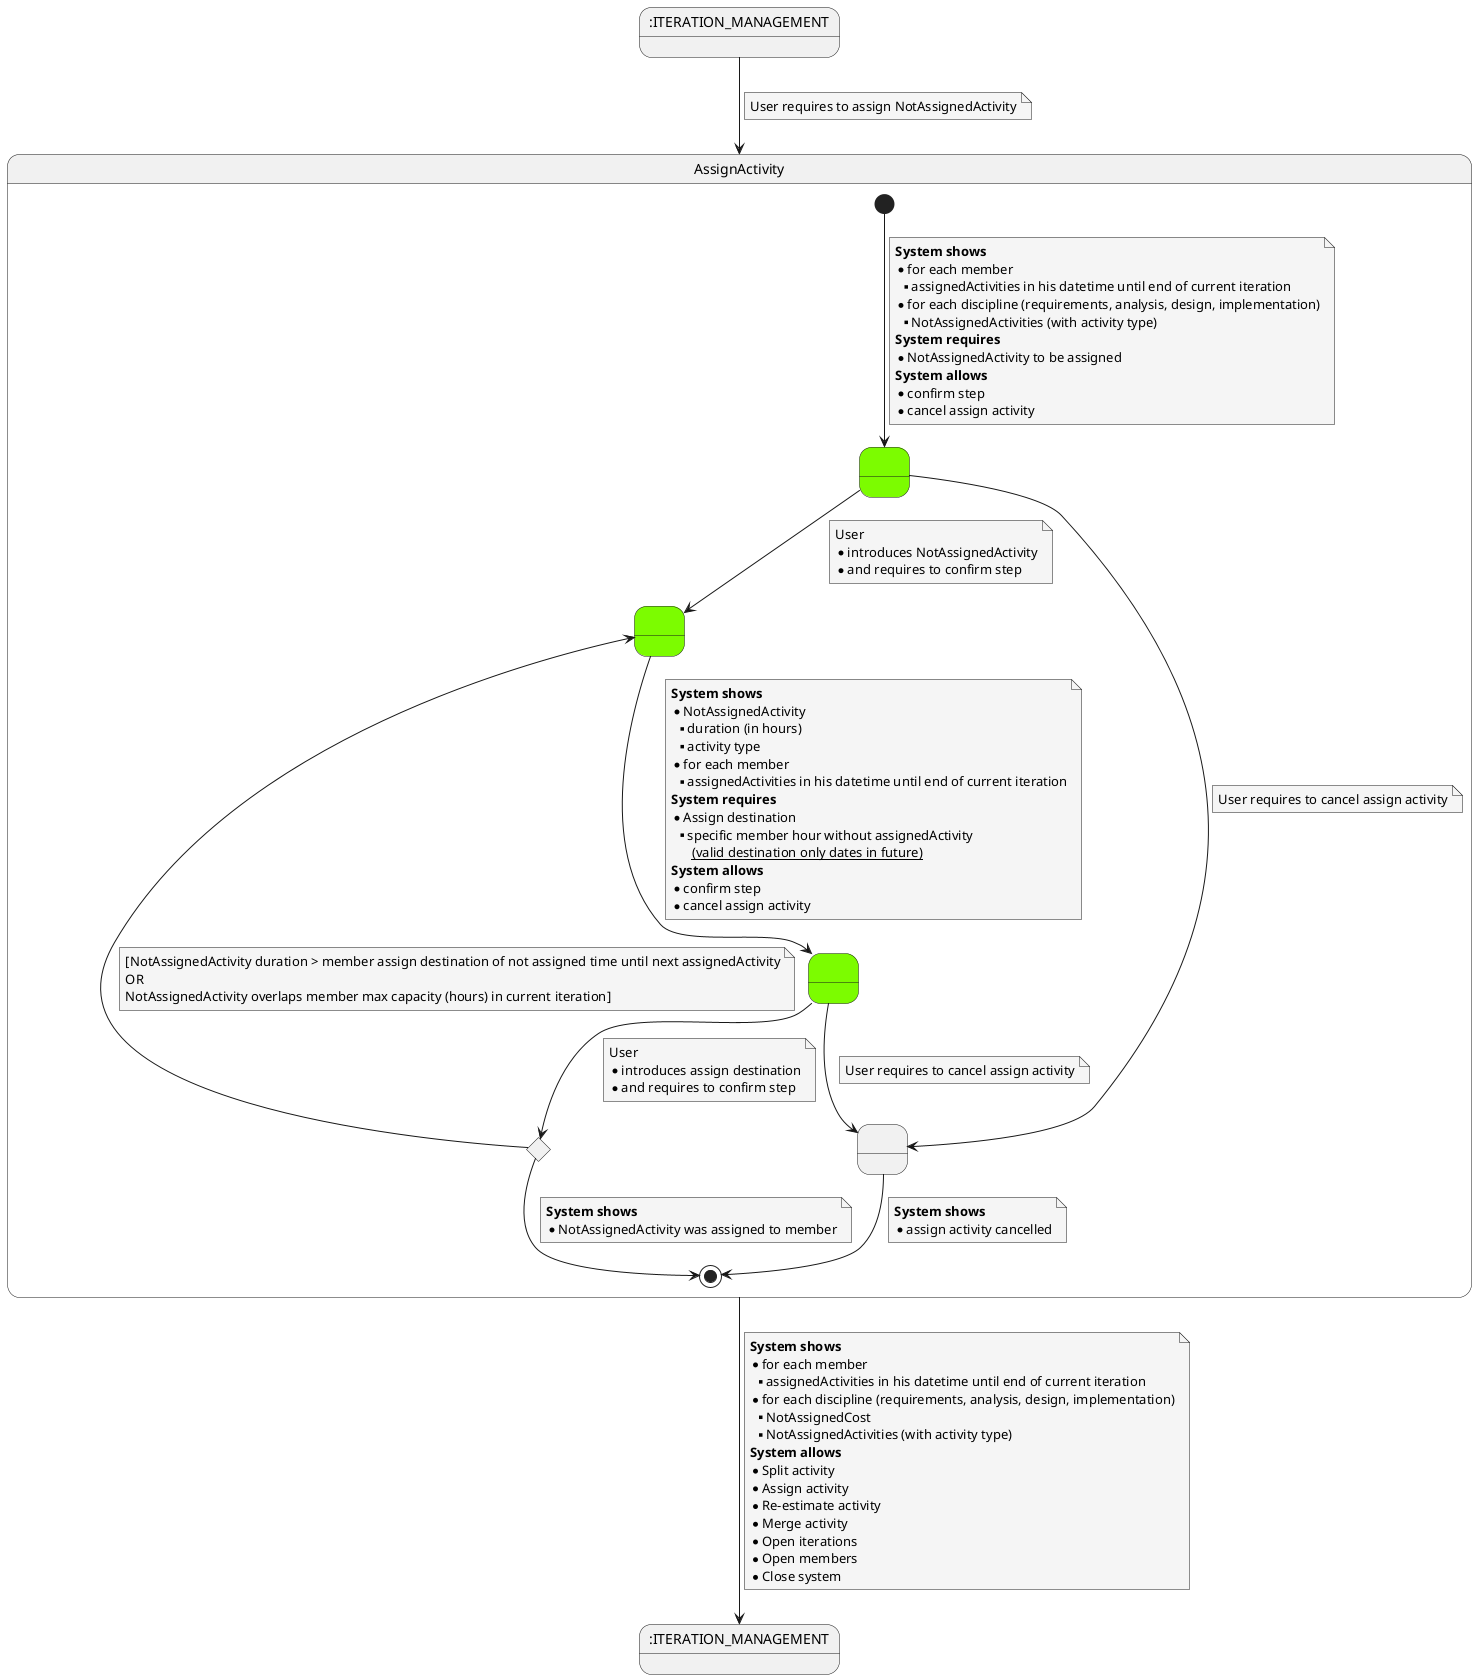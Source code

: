 @startuml
    skinparam {
        NoteBackgroundColor #whiteSmoke
    }

    state ITERATION_MANAGEMENT_START as ":ITERATION_MANAGEMENT"
    state ITERATION_MANAGEMENT_END as ":ITERATION_MANAGEMENT"


    ITERATION_MANAGEMENT_START --> AssignActivity

    note on link
        User requires to assign NotAssignedActivity
    end note

    state AssignActivity {
        state 5 as " " #LawnGreen
        state 13 as " " #LawnGreen
        state 14 as " " #LawnGreen
        state 20 as " "
        state 15 <<choice>>


    [*] --> 13
    note on link
    <b>System shows</b>
    * for each member
    **assignedActivities in his datetime until end of current iteration
    * for each discipline (requirements, analysis, design, implementation)
    ** NotAssignedActivities (with activity type)
    <b>System requires</b>
    * NotAssignedActivity to be assigned
    <b>System allows</b>
    * confirm step
    * cancel assign activity
    end note

    13 --> 5
    note on link
        User
        * introduces NotAssignedActivity
        * and requires to confirm step
    end note

    13 --> 20
    note on link
        User requires to cancel assign activity
    end note

    5 --> 14
    note on link
    <b>System shows</b>
    * NotAssignedActivity
    ** duration (in hours)
    ** activity type
    * for each member
    **assignedActivities in his datetime until end of current iteration
    <b>System requires</b>
    * Assign destination
    ** specific member hour without assignedActivity
          __(valid destination only dates in future)__
    <b>System allows</b>
    * confirm step
    * cancel assign activity
    end note

    14 -down-> 15
    note on link
        User
        * introduces assign destination
        * and requires to confirm step
    end note

    14 --> 20
    note on link
    User requires to cancel assign activity
    end note

    20 --> [*]
    note on link
         <b>System shows</b>
         * assign activity cancelled
    end note

    15 --> 5
    note on link
        [NotAssignedActivity duration > member assign destination of not assigned time until next assignedActivity
        OR
        NotAssignedActivity overlaps member max capacity (hours) in current iteration]
    end note

    15 --> [*]
    note on link
     <b>System shows</b>
     * NotAssignedActivity was assigned to member
     end note

}
     AssignActivity --> ITERATION_MANAGEMENT_END
     note on link
          <b>System shows</b>
          * for each member
          **assignedActivities in his datetime until end of current iteration
          * for each discipline (requirements, analysis, design, implementation)
          ** NotAssignedCost
          ** NotAssignedActivities (with activity type)
          <b>System allows</b>
          * Split activity
          * Assign activity
          * Re-estimate activity
          * Merge activity
          * Open iterations
          * Open members
          * Close system
     end note

@enduml
